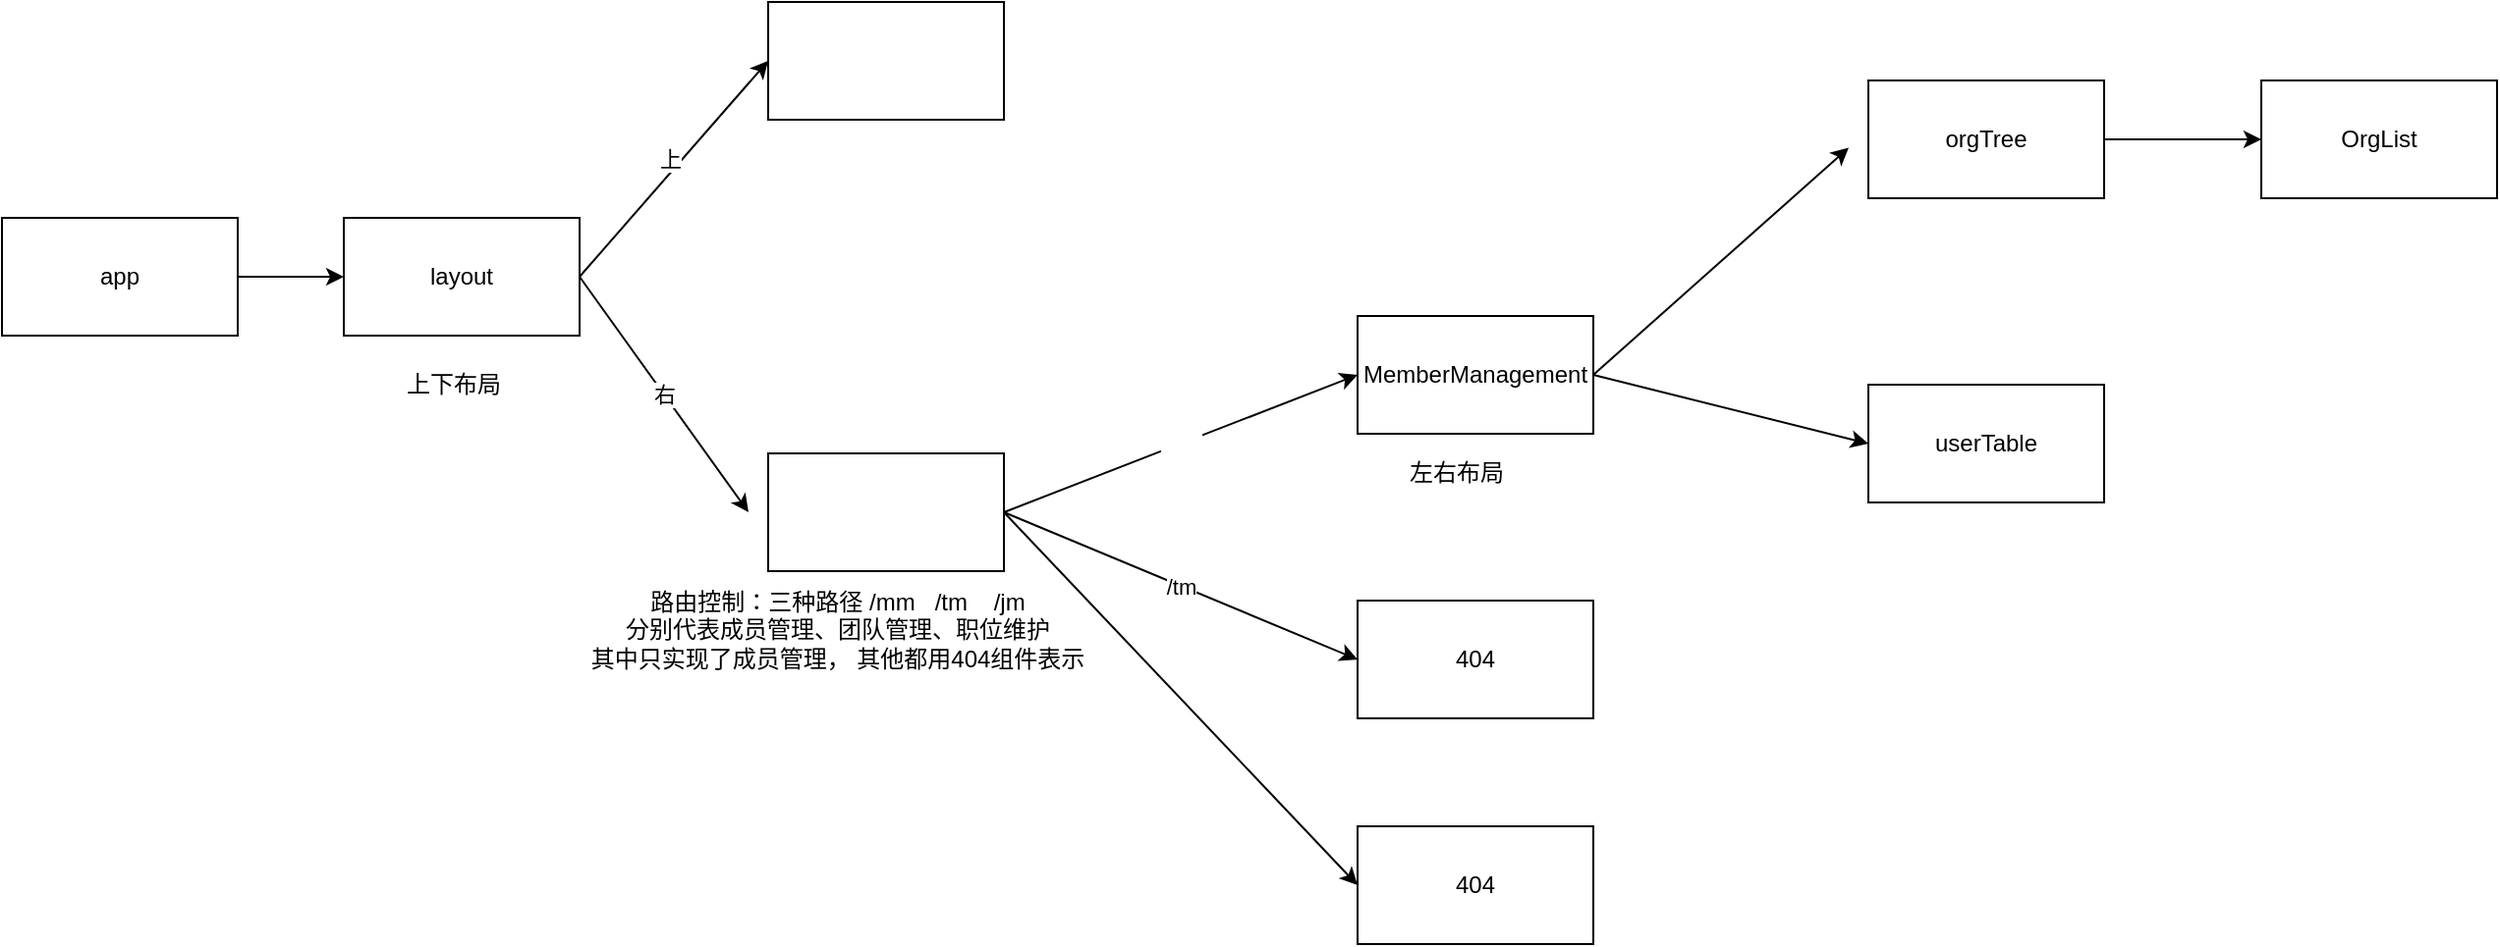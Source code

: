 <mxfile>
    <diagram id="yMA1kFTnIs5IfaScDhWf" name="第 1 页">
        <mxGraphModel dx="1001" dy="386" grid="1" gridSize="10" guides="1" tooltips="1" connect="1" arrows="1" fold="1" page="1" pageScale="1" pageWidth="827" pageHeight="1169" math="0" shadow="0">
            <root>
                <mxCell id="0"/>
                <mxCell id="1" parent="0"/>
                <mxCell id="4" style="edgeStyle=none;html=1;exitX=1;exitY=0.5;exitDx=0;exitDy=0;entryX=0;entryY=0.5;entryDx=0;entryDy=0;" parent="1" source="2" target="3" edge="1">
                    <mxGeometry relative="1" as="geometry"/>
                </mxCell>
                <mxCell id="2" value="app" style="rounded=0;whiteSpace=wrap;html=1;" parent="1" vertex="1">
                    <mxGeometry x="120" y="360" width="120" height="60" as="geometry"/>
                </mxCell>
                <mxCell id="6" value="上" style="edgeStyle=none;html=1;exitX=1;exitY=0.5;exitDx=0;exitDy=0;" parent="1" source="3" edge="1">
                    <mxGeometry x="0.034" y="5" relative="1" as="geometry">
                        <mxPoint x="510" y="280" as="targetPoint"/>
                        <mxPoint as="offset"/>
                    </mxGeometry>
                </mxCell>
                <mxCell id="8" value="右" style="edgeStyle=none;html=1;exitX=1;exitY=0.5;exitDx=0;exitDy=0;" parent="1" source="3" edge="1">
                    <mxGeometry relative="1" as="geometry">
                        <mxPoint x="500" y="510" as="targetPoint"/>
                    </mxGeometry>
                </mxCell>
                <mxCell id="3" value="layout" style="rounded=0;whiteSpace=wrap;html=1;" parent="1" vertex="1">
                    <mxGeometry x="294" y="360" width="120" height="60" as="geometry"/>
                </mxCell>
                <mxCell id="5" value="上下布局" style="text;html=1;strokeColor=none;fillColor=none;align=center;verticalAlign=middle;whiteSpace=wrap;rounded=0;" parent="1" vertex="1">
                    <mxGeometry x="300" y="430" width="100" height="30" as="geometry"/>
                </mxCell>
                <mxCell id="13" value="wrap" style="rounded=0;whiteSpace=wrap;html=1;fontColor=#FFFFFF;" parent="1" vertex="1">
                    <mxGeometry x="510" y="250" width="120" height="60" as="geometry"/>
                </mxCell>
                <mxCell id="15" value="/mm" style="edgeStyle=none;html=1;exitX=1;exitY=0.5;exitDx=0;exitDy=0;fontColor=#FFFFFF;entryX=0;entryY=0.5;entryDx=0;entryDy=0;" parent="1" source="14" target="20" edge="1">
                    <mxGeometry relative="1" as="geometry">
                        <mxPoint x="700" y="460" as="targetPoint"/>
                    </mxGeometry>
                </mxCell>
                <mxCell id="21" value="/tm" style="edgeStyle=none;html=1;exitX=1;exitY=0.5;exitDx=0;exitDy=0;entryX=0;entryY=0.5;entryDx=0;entryDy=0;" parent="1" source="14" target="22" edge="1">
                    <mxGeometry relative="1" as="geometry">
                        <mxPoint x="700" y="510" as="targetPoint"/>
                    </mxGeometry>
                </mxCell>
                <mxCell id="23" style="edgeStyle=none;html=1;exitX=1;exitY=0.5;exitDx=0;exitDy=0;entryX=0;entryY=0.5;entryDx=0;entryDy=0;" parent="1" source="14" target="24" edge="1">
                    <mxGeometry relative="1" as="geometry">
                        <mxPoint x="810" y="710" as="targetPoint"/>
                    </mxGeometry>
                </mxCell>
                <mxCell id="14" value="core" style="rounded=0;whiteSpace=wrap;html=1;fontColor=#FFFFFF;" parent="1" vertex="1">
                    <mxGeometry x="510" y="480" width="120" height="60" as="geometry"/>
                </mxCell>
                <mxCell id="19" value="路由控制：三种路径 /mm&amp;nbsp; &amp;nbsp;/tm&amp;nbsp; &amp;nbsp; /jm&lt;br&gt;分别代表成员管理、团队管理、职位维护&lt;br&gt;其中只实现了成员管理， 其他都用404组件表示" style="text;html=1;align=center;verticalAlign=middle;resizable=0;points=[];autosize=1;strokeColor=none;fillColor=none;" parent="1" vertex="1">
                    <mxGeometry x="410" y="540" width="270" height="60" as="geometry"/>
                </mxCell>
                <mxCell id="26" style="edgeStyle=none;html=1;exitX=1;exitY=0.5;exitDx=0;exitDy=0;" parent="1" source="20" edge="1">
                    <mxGeometry relative="1" as="geometry">
                        <mxPoint x="1060" y="324.24" as="targetPoint"/>
                    </mxGeometry>
                </mxCell>
                <mxCell id="29" style="edgeStyle=none;html=1;exitX=1;exitY=0.5;exitDx=0;exitDy=0;entryX=0;entryY=0.5;entryDx=0;entryDy=0;" parent="1" source="20" target="28" edge="1">
                    <mxGeometry relative="1" as="geometry"/>
                </mxCell>
                <mxCell id="20" value="MemberManagement" style="rounded=0;whiteSpace=wrap;html=1;" parent="1" vertex="1">
                    <mxGeometry x="810" y="410" width="120" height="60" as="geometry"/>
                </mxCell>
                <mxCell id="22" value="404" style="rounded=0;whiteSpace=wrap;html=1;" parent="1" vertex="1">
                    <mxGeometry x="810" y="555" width="120" height="60" as="geometry"/>
                </mxCell>
                <mxCell id="24" value="404" style="rounded=0;whiteSpace=wrap;html=1;" parent="1" vertex="1">
                    <mxGeometry x="810" y="670" width="120" height="60" as="geometry"/>
                </mxCell>
                <mxCell id="25" value="左右布局" style="text;html=1;align=center;verticalAlign=middle;resizable=0;points=[];autosize=1;strokeColor=none;fillColor=none;" parent="1" vertex="1">
                    <mxGeometry x="825" y="475" width="70" height="30" as="geometry"/>
                </mxCell>
                <mxCell id="31" style="edgeStyle=none;html=1;exitX=1;exitY=0.5;exitDx=0;exitDy=0;entryX=0;entryY=0.5;entryDx=0;entryDy=0;" edge="1" parent="1" source="27" target="30">
                    <mxGeometry relative="1" as="geometry"/>
                </mxCell>
                <mxCell id="27" value="orgTree" style="rounded=0;whiteSpace=wrap;html=1;" parent="1" vertex="1">
                    <mxGeometry x="1070" y="290" width="120" height="60" as="geometry"/>
                </mxCell>
                <mxCell id="28" value="userTable" style="rounded=0;whiteSpace=wrap;html=1;" parent="1" vertex="1">
                    <mxGeometry x="1070" y="445" width="120" height="60" as="geometry"/>
                </mxCell>
                <mxCell id="30" value="OrgList" style="whiteSpace=wrap;html=1;" vertex="1" parent="1">
                    <mxGeometry x="1270" y="290" width="120" height="60" as="geometry"/>
                </mxCell>
            </root>
        </mxGraphModel>
    </diagram>
</mxfile>